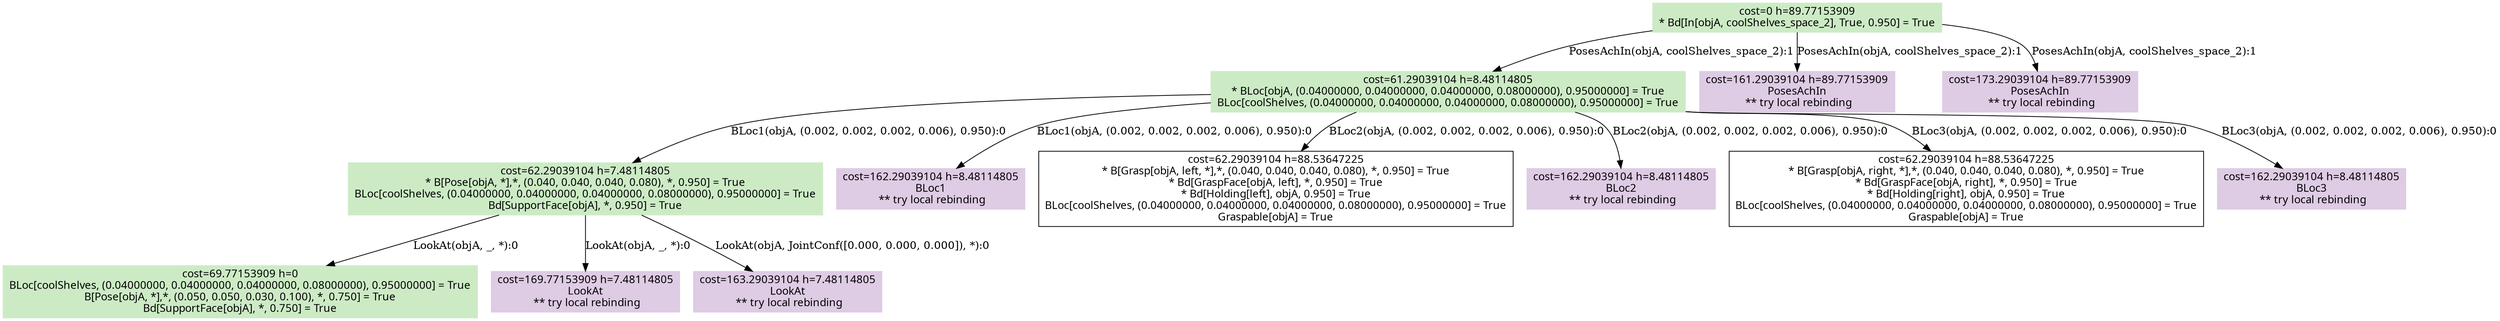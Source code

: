 digraph G {
    ordering=out;
    node [fontname=HelveticaBold];
    "0" [shape=box, style=filled, colorscheme=pastel16, color=2, label="cost=0 h=89.77153909\n* Bd[In[objA, coolShelves_space_2], True, 0.950] = True\n"];
    "0" [shape=box, label="cost=0 h=89.77153909\n* Bd[In[objA, coolShelves_space_2], True, 0.950] = True\n"];
    "118" [shape=box, label="cost=61.29039104 h=8.48114805\n* BLoc[objA, (0.04000000, 0.04000000, 0.04000000, 0.08000000), 0.95000000] = True\nBLoc[coolShelves, (0.04000000, 0.04000000, 0.04000000, 0.08000000), 0.95000000] = True\n"];
    "0" -> "118"[label="PosesAchIn(objA, coolShelves_space_2):1"];
    "0" [shape=box, label="cost=0 h=89.77153909\n* Bd[In[objA, coolShelves_space_2], True, 0.950] = True\n"];
    "137" [shape=box, style=filled, colorscheme=pastel16, color=4, label="cost=161.29039104 h=89.77153909\nPosesAchIn\n ** try local rebinding"];
    "0" -> "137"[label="PosesAchIn(objA, coolShelves_space_2):1"];
    "0" [shape=box, label="cost=0 h=89.77153909\n* Bd[In[objA, coolShelves_space_2], True, 0.950] = True\n"];
    "139" [shape=box, style=filled, colorscheme=pastel16, color=4, label="cost=173.29039104 h=89.77153909\nPosesAchIn\n ** try local rebinding"];
    "0" -> "139"[label="PosesAchIn(objA, coolShelves_space_2):1"];
    "118" [shape=box, style=filled, colorscheme=pastel16, color=2, label="cost=61.29039104 h=8.48114805\n* BLoc[objA, (0.04000000, 0.04000000, 0.04000000, 0.08000000), 0.95000000] = True\nBLoc[coolShelves, (0.04000000, 0.04000000, 0.04000000, 0.08000000), 0.95000000] = True\n"];
    "118" [shape=box, label="cost=61.29039104 h=8.48114805\n* BLoc[objA, (0.04000000, 0.04000000, 0.04000000, 0.08000000), 0.95000000] = True\nBLoc[coolShelves, (0.04000000, 0.04000000, 0.04000000, 0.08000000), 0.95000000] = True\n"];
    "140" [shape=box, label="cost=62.29039104 h=7.48114805\n* B[Pose[objA, *],*, (0.040, 0.040, 0.040, 0.080), *, 0.950] = True\nBLoc[coolShelves, (0.04000000, 0.04000000, 0.04000000, 0.08000000), 0.95000000] = True\nBd[SupportFace[objA], *, 0.950] = True\n"];
    "118" -> "140"[label="BLoc1(objA, (0.002, 0.002, 0.002, 0.006), 0.950):0"];
    "118" [shape=box, label="cost=61.29039104 h=8.48114805\n* BLoc[objA, (0.04000000, 0.04000000, 0.04000000, 0.08000000), 0.95000000] = True\nBLoc[coolShelves, (0.04000000, 0.04000000, 0.04000000, 0.08000000), 0.95000000] = True\n"];
    "141" [shape=box, style=filled, colorscheme=pastel16, color=4, label="cost=162.29039104 h=8.48114805\nBLoc1\n ** try local rebinding"];
    "118" -> "141"[label="BLoc1(objA, (0.002, 0.002, 0.002, 0.006), 0.950):0"];
    "118" [shape=box, label="cost=61.29039104 h=8.48114805\n* BLoc[objA, (0.04000000, 0.04000000, 0.04000000, 0.08000000), 0.95000000] = True\nBLoc[coolShelves, (0.04000000, 0.04000000, 0.04000000, 0.08000000), 0.95000000] = True\n"];
    "142" [shape=box, label="cost=62.29039104 h=88.53647225\n* B[Grasp[objA, left, *],*, (0.040, 0.040, 0.040, 0.080), *, 0.950] = True\n* Bd[GraspFace[objA, left], *, 0.950] = True\n* Bd[Holding[left], objA, 0.950] = True\nBLoc[coolShelves, (0.04000000, 0.04000000, 0.04000000, 0.08000000), 0.95000000] = True\nGraspable[objA] = True\n"];
    "118" -> "142"[label="BLoc2(objA, (0.002, 0.002, 0.002, 0.006), 0.950):0"];
    "118" [shape=box, label="cost=61.29039104 h=8.48114805\n* BLoc[objA, (0.04000000, 0.04000000, 0.04000000, 0.08000000), 0.95000000] = True\nBLoc[coolShelves, (0.04000000, 0.04000000, 0.04000000, 0.08000000), 0.95000000] = True\n"];
    "143" [shape=box, style=filled, colorscheme=pastel16, color=4, label="cost=162.29039104 h=8.48114805\nBLoc2\n ** try local rebinding"];
    "118" -> "143"[label="BLoc2(objA, (0.002, 0.002, 0.002, 0.006), 0.950):0"];
    "118" [shape=box, label="cost=61.29039104 h=8.48114805\n* BLoc[objA, (0.04000000, 0.04000000, 0.04000000, 0.08000000), 0.95000000] = True\nBLoc[coolShelves, (0.04000000, 0.04000000, 0.04000000, 0.08000000), 0.95000000] = True\n"];
    "154" [shape=box, label="cost=62.29039104 h=88.53647225\n* B[Grasp[objA, right, *],*, (0.040, 0.040, 0.040, 0.080), *, 0.950] = True\n* Bd[GraspFace[objA, right], *, 0.950] = True\n* Bd[Holding[right], objA, 0.950] = True\nBLoc[coolShelves, (0.04000000, 0.04000000, 0.04000000, 0.08000000), 0.95000000] = True\nGraspable[objA] = True\n"];
    "118" -> "154"[label="BLoc3(objA, (0.002, 0.002, 0.002, 0.006), 0.950):0"];
    "118" [shape=box, label="cost=61.29039104 h=8.48114805\n* BLoc[objA, (0.04000000, 0.04000000, 0.04000000, 0.08000000), 0.95000000] = True\nBLoc[coolShelves, (0.04000000, 0.04000000, 0.04000000, 0.08000000), 0.95000000] = True\n"];
    "155" [shape=box, style=filled, colorscheme=pastel16, color=4, label="cost=162.29039104 h=8.48114805\nBLoc3\n ** try local rebinding"];
    "118" -> "155"[label="BLoc3(objA, (0.002, 0.002, 0.002, 0.006), 0.950):0"];
    "140" [shape=box, style=filled, colorscheme=pastel16, color=2, label="cost=62.29039104 h=7.48114805\n* B[Pose[objA, *],*, (0.040, 0.040, 0.040, 0.080), *, 0.950] = True\nBLoc[coolShelves, (0.04000000, 0.04000000, 0.04000000, 0.08000000), 0.95000000] = True\nBd[SupportFace[objA], *, 0.950] = True\n"];
    "140" [shape=box, label="cost=62.29039104 h=7.48114805\n* B[Pose[objA, *],*, (0.040, 0.040, 0.040, 0.080), *, 0.950] = True\nBLoc[coolShelves, (0.04000000, 0.04000000, 0.04000000, 0.08000000), 0.95000000] = True\nBd[SupportFace[objA], *, 0.950] = True\n"];
    "171" [shape=box, label="cost=69.77153909 h=0\nBLoc[coolShelves, (0.04000000, 0.04000000, 0.04000000, 0.08000000), 0.95000000] = True\nB[Pose[objA, *],*, (0.050, 0.050, 0.030, 0.100), *, 0.750] = True\nBd[SupportFace[objA], *, 0.750] = True\n"];
    "140" -> "171"[label="LookAt(objA, _, *):0"];
    "140" [shape=box, label="cost=62.29039104 h=7.48114805\n* B[Pose[objA, *],*, (0.040, 0.040, 0.040, 0.080), *, 0.950] = True\nBLoc[coolShelves, (0.04000000, 0.04000000, 0.04000000, 0.08000000), 0.95000000] = True\nBd[SupportFace[objA], *, 0.950] = True\n"];
    "172" [shape=box, style=filled, colorscheme=pastel16, color=4, label="cost=169.77153909 h=7.48114805\nLookAt\n ** try local rebinding"];
    "140" -> "172"[label="LookAt(objA, _, *):0"];
    "140" [shape=box, label="cost=62.29039104 h=7.48114805\n* B[Pose[objA, *],*, (0.040, 0.040, 0.040, 0.080), *, 0.950] = True\nBLoc[coolShelves, (0.04000000, 0.04000000, 0.04000000, 0.08000000), 0.95000000] = True\nBd[SupportFace[objA], *, 0.950] = True\n"];
    "174" [shape=box, style=filled, colorscheme=pastel16, color=4, label="cost=163.29039104 h=7.48114805\nLookAt\n ** try local rebinding"];
    "140" -> "174"[label="LookAt(objA, JointConf([0.000, 0.000, 0.000]), *):0"];
    "171" [shape=box, style=filled, colorscheme=pastel16, color=2, label="cost=69.77153909 h=0\nBLoc[coolShelves, (0.04000000, 0.04000000, 0.04000000, 0.08000000), 0.95000000] = True\nB[Pose[objA, *],*, (0.050, 0.050, 0.030, 0.100), *, 0.750] = True\nBd[SupportFace[objA], *, 0.750] = True\n"];
    "0" [shape=box, style=filled, colorscheme=pastel16,color=3];
    "118" [shape=box, style=filled, colorscheme=pastel16,color=3];
    "140" [shape=box, style=filled, colorscheme=pastel16,color=3];
    "171" [shape=box, style=filled, colorscheme=pastel16,color=3];
}

